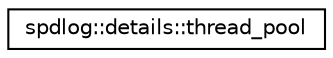 digraph "Graphical Class Hierarchy"
{
  edge [fontname="Helvetica",fontsize="10",labelfontname="Helvetica",labelfontsize="10"];
  node [fontname="Helvetica",fontsize="10",shape=record];
  rankdir="LR";
  Node1 [label="spdlog::details::thread_pool",height=0.2,width=0.4,color="black", fillcolor="white", style="filled",URL="$classspdlog_1_1details_1_1thread__pool.html"];
}
